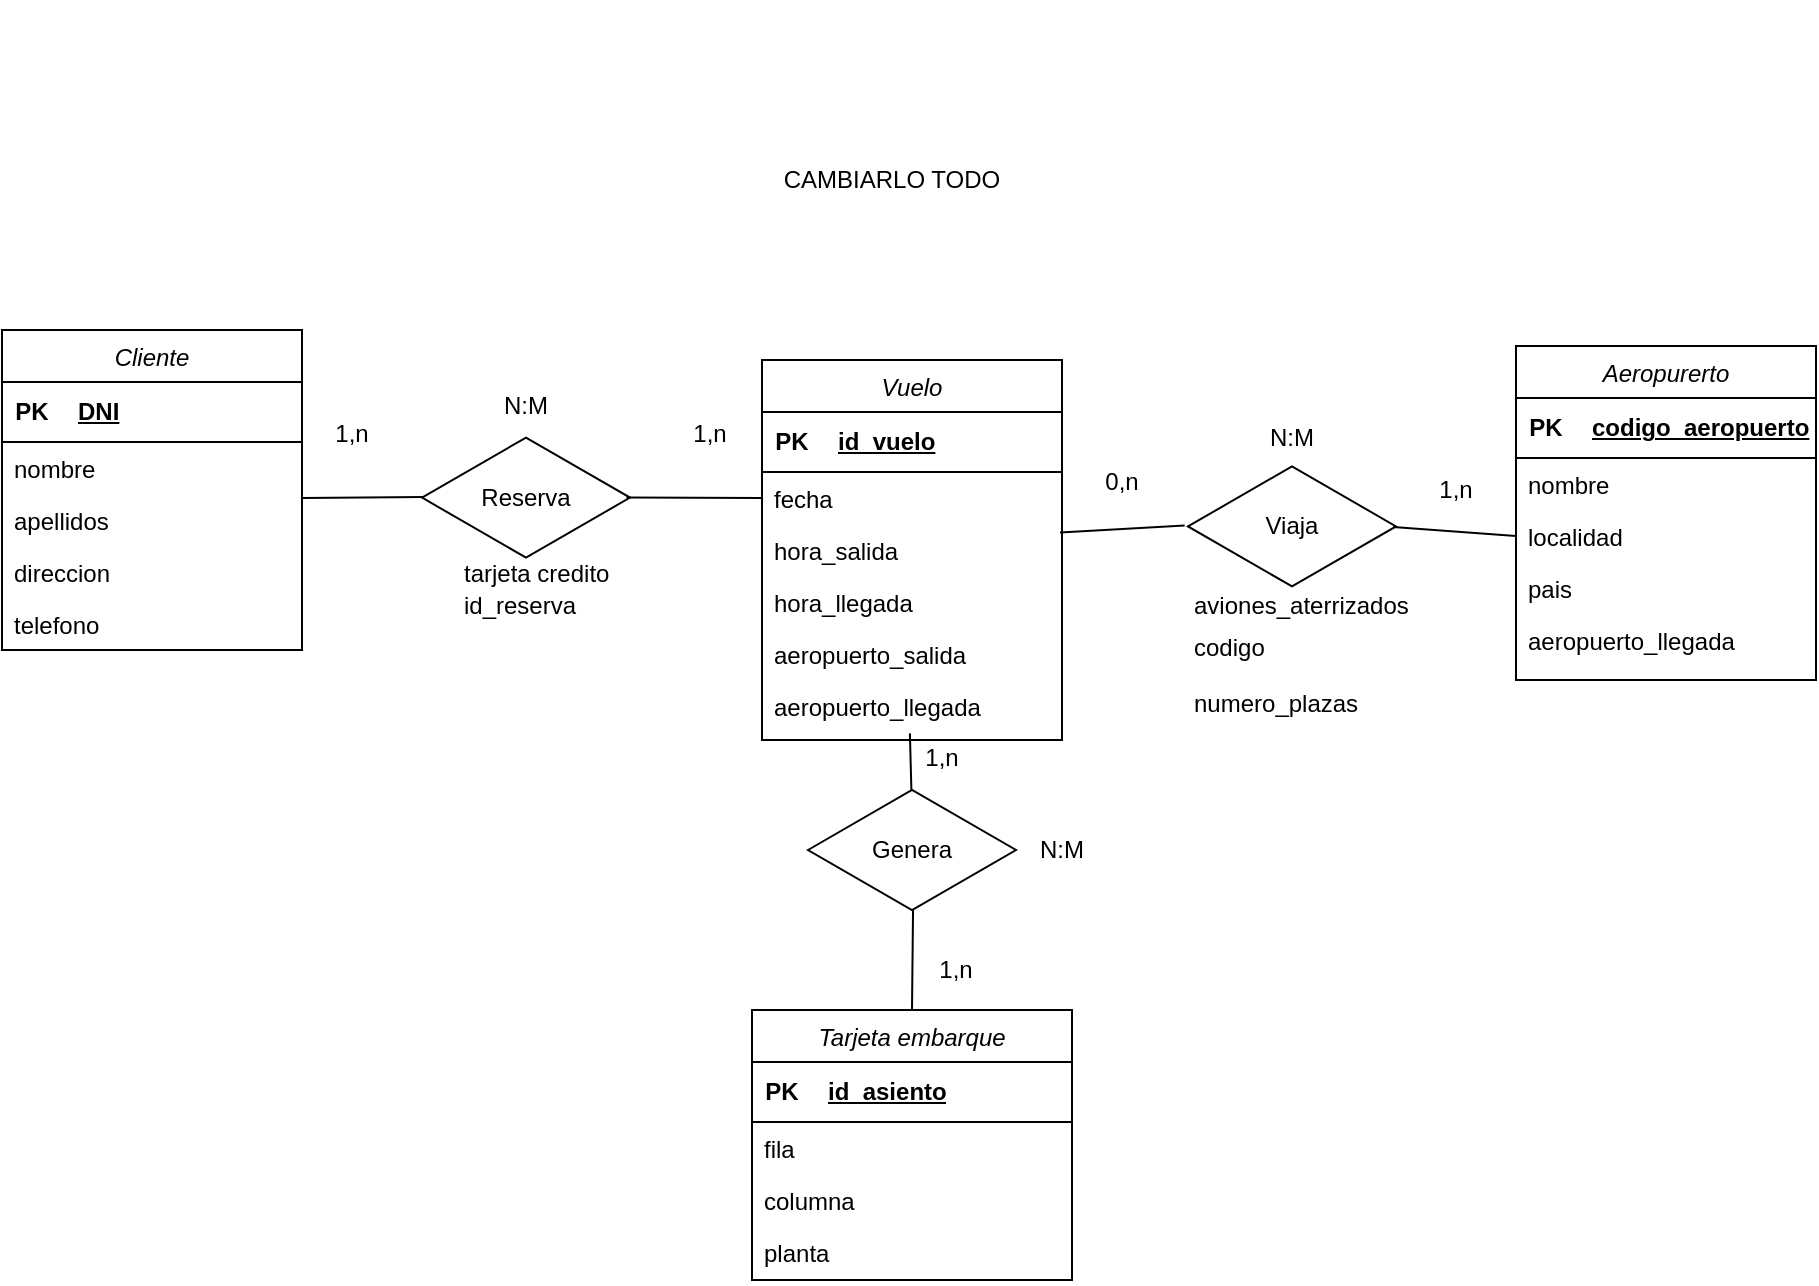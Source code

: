 <mxfile version="22.0.4" type="github">
  <diagram id="C5RBs43oDa-KdzZeNtuy" name="Page-1">
    <mxGraphModel dx="1434" dy="1937" grid="1" gridSize="10" guides="1" tooltips="1" connect="1" arrows="1" fold="1" page="1" pageScale="1" pageWidth="827" pageHeight="1169" math="0" shadow="0">
      <root>
        <mxCell id="WIyWlLk6GJQsqaUBKTNV-0" />
        <mxCell id="WIyWlLk6GJQsqaUBKTNV-1" parent="WIyWlLk6GJQsqaUBKTNV-0" />
        <mxCell id="zkfFHV4jXpPFQw0GAbJ--0" value="Vuelo" style="swimlane;fontStyle=2;align=center;verticalAlign=top;childLayout=stackLayout;horizontal=1;startSize=26;horizontalStack=0;resizeParent=1;resizeLast=0;collapsible=1;marginBottom=0;rounded=0;shadow=0;strokeWidth=1;" parent="WIyWlLk6GJQsqaUBKTNV-1" vertex="1">
          <mxGeometry x="450" y="130" width="150" height="190" as="geometry">
            <mxRectangle x="230" y="140" width="160" height="26" as="alternateBounds" />
          </mxGeometry>
        </mxCell>
        <mxCell id="YsVu7HpBOP6hkLR7kdbf-8" value="" style="shape=table;startSize=0;container=1;collapsible=1;childLayout=tableLayout;fixedRows=1;rowLines=0;fontStyle=0;align=center;resizeLast=1;strokeColor=none;fillColor=none;collapsible=0;" parent="zkfFHV4jXpPFQw0GAbJ--0" vertex="1">
          <mxGeometry y="26" width="150" height="30" as="geometry" />
        </mxCell>
        <mxCell id="YsVu7HpBOP6hkLR7kdbf-9" value="" style="shape=tableRow;horizontal=0;startSize=0;swimlaneHead=0;swimlaneBody=0;fillColor=none;collapsible=0;dropTarget=0;points=[[0,0.5],[1,0.5]];portConstraint=eastwest;top=0;left=0;right=0;bottom=1;" parent="YsVu7HpBOP6hkLR7kdbf-8" vertex="1">
          <mxGeometry width="150" height="30" as="geometry" />
        </mxCell>
        <mxCell id="YsVu7HpBOP6hkLR7kdbf-10" value="PK" style="shape=partialRectangle;connectable=0;fillColor=none;top=0;left=0;bottom=0;right=0;fontStyle=1;overflow=hidden;whiteSpace=wrap;html=1;" parent="YsVu7HpBOP6hkLR7kdbf-9" vertex="1">
          <mxGeometry width="30" height="30" as="geometry">
            <mxRectangle width="30" height="30" as="alternateBounds" />
          </mxGeometry>
        </mxCell>
        <mxCell id="YsVu7HpBOP6hkLR7kdbf-11" value="id_vuelo" style="shape=partialRectangle;connectable=0;fillColor=none;top=0;left=0;bottom=0;right=0;align=left;spacingLeft=6;fontStyle=5;overflow=hidden;whiteSpace=wrap;html=1;" parent="YsVu7HpBOP6hkLR7kdbf-9" vertex="1">
          <mxGeometry x="30" width="120" height="30" as="geometry">
            <mxRectangle width="120" height="30" as="alternateBounds" />
          </mxGeometry>
        </mxCell>
        <mxCell id="zkfFHV4jXpPFQw0GAbJ--2" value="fecha" style="text;align=left;verticalAlign=top;spacingLeft=4;spacingRight=4;overflow=hidden;rotatable=0;points=[[0,0.5],[1,0.5]];portConstraint=eastwest;rounded=0;shadow=0;html=0;" parent="zkfFHV4jXpPFQw0GAbJ--0" vertex="1">
          <mxGeometry y="56" width="150" height="26" as="geometry" />
        </mxCell>
        <mxCell id="zkfFHV4jXpPFQw0GAbJ--3" value="hora_salida" style="text;align=left;verticalAlign=top;spacingLeft=4;spacingRight=4;overflow=hidden;rotatable=0;points=[[0,0.5],[1,0.5]];portConstraint=eastwest;rounded=0;shadow=0;html=0;" parent="zkfFHV4jXpPFQw0GAbJ--0" vertex="1">
          <mxGeometry y="82" width="150" height="26" as="geometry" />
        </mxCell>
        <mxCell id="EzvUGjrrQBkVYkl8ZG3M-45" value="hora_llegada" style="text;align=left;verticalAlign=top;spacingLeft=4;spacingRight=4;overflow=hidden;rotatable=0;points=[[0,0.5],[1,0.5]];portConstraint=eastwest;" parent="zkfFHV4jXpPFQw0GAbJ--0" vertex="1">
          <mxGeometry y="108" width="150" height="26" as="geometry" />
        </mxCell>
        <mxCell id="EzvUGjrrQBkVYkl8ZG3M-46" value="aeropuerto_salida" style="text;align=left;verticalAlign=top;spacingLeft=4;spacingRight=4;overflow=hidden;rotatable=0;points=[[0,0.5],[1,0.5]];portConstraint=eastwest;" parent="zkfFHV4jXpPFQw0GAbJ--0" vertex="1">
          <mxGeometry y="134" width="150" height="26" as="geometry" />
        </mxCell>
        <mxCell id="zkfFHV4jXpPFQw0GAbJ--1" value="aeropuerto_llegada" style="text;align=left;verticalAlign=top;spacingLeft=4;spacingRight=4;overflow=hidden;rotatable=0;points=[[0,0.5],[1,0.5]];portConstraint=eastwest;" parent="zkfFHV4jXpPFQw0GAbJ--0" vertex="1">
          <mxGeometry y="160" width="150" height="26" as="geometry" />
        </mxCell>
        <mxCell id="EzvUGjrrQBkVYkl8ZG3M-3" value="Cliente" style="swimlane;fontStyle=2;align=center;verticalAlign=top;childLayout=stackLayout;horizontal=1;startSize=26;horizontalStack=0;resizeParent=1;resizeLast=0;collapsible=1;marginBottom=0;rounded=0;shadow=0;strokeWidth=1;" parent="WIyWlLk6GJQsqaUBKTNV-1" vertex="1">
          <mxGeometry x="70" y="115" width="150" height="160" as="geometry">
            <mxRectangle x="230" y="140" width="160" height="26" as="alternateBounds" />
          </mxGeometry>
        </mxCell>
        <mxCell id="YsVu7HpBOP6hkLR7kdbf-0" value="" style="shape=table;startSize=0;container=1;collapsible=1;childLayout=tableLayout;fixedRows=1;rowLines=0;fontStyle=0;align=center;resizeLast=1;strokeColor=none;fillColor=none;collapsible=0;" parent="EzvUGjrrQBkVYkl8ZG3M-3" vertex="1">
          <mxGeometry y="26" width="150" height="30" as="geometry" />
        </mxCell>
        <mxCell id="YsVu7HpBOP6hkLR7kdbf-1" value="" style="shape=tableRow;horizontal=0;startSize=0;swimlaneHead=0;swimlaneBody=0;fillColor=none;collapsible=0;dropTarget=0;points=[[0,0.5],[1,0.5]];portConstraint=eastwest;top=0;left=0;right=0;bottom=1;" parent="YsVu7HpBOP6hkLR7kdbf-0" vertex="1">
          <mxGeometry width="150" height="30" as="geometry" />
        </mxCell>
        <mxCell id="YsVu7HpBOP6hkLR7kdbf-2" value="PK" style="shape=partialRectangle;connectable=0;fillColor=none;top=0;left=0;bottom=0;right=0;fontStyle=1;overflow=hidden;whiteSpace=wrap;html=1;" parent="YsVu7HpBOP6hkLR7kdbf-1" vertex="1">
          <mxGeometry width="30" height="30" as="geometry">
            <mxRectangle width="30" height="30" as="alternateBounds" />
          </mxGeometry>
        </mxCell>
        <mxCell id="YsVu7HpBOP6hkLR7kdbf-3" value="DNI" style="shape=partialRectangle;connectable=0;fillColor=none;top=0;left=0;bottom=0;right=0;align=left;spacingLeft=6;fontStyle=5;overflow=hidden;whiteSpace=wrap;html=1;" parent="YsVu7HpBOP6hkLR7kdbf-1" vertex="1">
          <mxGeometry x="30" width="120" height="30" as="geometry">
            <mxRectangle width="120" height="30" as="alternateBounds" />
          </mxGeometry>
        </mxCell>
        <mxCell id="EzvUGjrrQBkVYkl8ZG3M-5" value="nombre" style="text;align=left;verticalAlign=top;spacingLeft=4;spacingRight=4;overflow=hidden;rotatable=0;points=[[0,0.5],[1,0.5]];portConstraint=eastwest;rounded=0;shadow=0;html=0;" parent="EzvUGjrrQBkVYkl8ZG3M-3" vertex="1">
          <mxGeometry y="56" width="150" height="26" as="geometry" />
        </mxCell>
        <mxCell id="EzvUGjrrQBkVYkl8ZG3M-41" value="apellidos" style="text;align=left;verticalAlign=top;spacingLeft=4;spacingRight=4;overflow=hidden;rotatable=0;points=[[0,0.5],[1,0.5]];portConstraint=eastwest;rounded=0;shadow=0;html=0;" parent="EzvUGjrrQBkVYkl8ZG3M-3" vertex="1">
          <mxGeometry y="82" width="150" height="26" as="geometry" />
        </mxCell>
        <mxCell id="EzvUGjrrQBkVYkl8ZG3M-42" value="direccion" style="text;align=left;verticalAlign=top;spacingLeft=4;spacingRight=4;overflow=hidden;rotatable=0;points=[[0,0.5],[1,0.5]];portConstraint=eastwest;rounded=0;shadow=0;html=0;" parent="EzvUGjrrQBkVYkl8ZG3M-3" vertex="1">
          <mxGeometry y="108" width="150" height="26" as="geometry" />
        </mxCell>
        <mxCell id="EzvUGjrrQBkVYkl8ZG3M-6" value="telefono" style="text;align=left;verticalAlign=top;spacingLeft=4;spacingRight=4;overflow=hidden;rotatable=0;points=[[0,0.5],[1,0.5]];portConstraint=eastwest;rounded=0;shadow=0;html=0;" parent="EzvUGjrrQBkVYkl8ZG3M-3" vertex="1">
          <mxGeometry y="134" width="150" height="26" as="geometry" />
        </mxCell>
        <mxCell id="EzvUGjrrQBkVYkl8ZG3M-8" value="Tarjeta embarque" style="swimlane;fontStyle=2;align=center;verticalAlign=top;childLayout=stackLayout;horizontal=1;startSize=26;horizontalStack=0;resizeParent=1;resizeLast=0;collapsible=1;marginBottom=0;rounded=0;shadow=0;strokeWidth=1;" parent="WIyWlLk6GJQsqaUBKTNV-1" vertex="1">
          <mxGeometry x="445" y="455" width="160" height="135" as="geometry">
            <mxRectangle x="230" y="140" width="160" height="26" as="alternateBounds" />
          </mxGeometry>
        </mxCell>
        <mxCell id="YsVu7HpBOP6hkLR7kdbf-4" value="" style="shape=table;startSize=0;container=1;collapsible=1;childLayout=tableLayout;fixedRows=1;rowLines=0;fontStyle=0;align=center;resizeLast=1;strokeColor=none;fillColor=none;collapsible=0;" parent="EzvUGjrrQBkVYkl8ZG3M-8" vertex="1">
          <mxGeometry y="26" width="160" height="30" as="geometry" />
        </mxCell>
        <mxCell id="YsVu7HpBOP6hkLR7kdbf-5" value="" style="shape=tableRow;horizontal=0;startSize=0;swimlaneHead=0;swimlaneBody=0;fillColor=none;collapsible=0;dropTarget=0;points=[[0,0.5],[1,0.5]];portConstraint=eastwest;top=0;left=0;right=0;bottom=1;" parent="YsVu7HpBOP6hkLR7kdbf-4" vertex="1">
          <mxGeometry width="160" height="30" as="geometry" />
        </mxCell>
        <mxCell id="YsVu7HpBOP6hkLR7kdbf-6" value="PK" style="shape=partialRectangle;connectable=0;fillColor=none;top=0;left=0;bottom=0;right=0;fontStyle=1;overflow=hidden;whiteSpace=wrap;html=1;" parent="YsVu7HpBOP6hkLR7kdbf-5" vertex="1">
          <mxGeometry width="30" height="30" as="geometry">
            <mxRectangle width="30" height="30" as="alternateBounds" />
          </mxGeometry>
        </mxCell>
        <mxCell id="YsVu7HpBOP6hkLR7kdbf-7" value="id_asiento" style="shape=partialRectangle;connectable=0;fillColor=none;top=0;left=0;bottom=0;right=0;align=left;spacingLeft=6;fontStyle=5;overflow=hidden;whiteSpace=wrap;html=1;" parent="YsVu7HpBOP6hkLR7kdbf-5" vertex="1">
          <mxGeometry x="30" width="130" height="30" as="geometry">
            <mxRectangle width="130" height="30" as="alternateBounds" />
          </mxGeometry>
        </mxCell>
        <mxCell id="EzvUGjrrQBkVYkl8ZG3M-10" value="fila" style="text;align=left;verticalAlign=top;spacingLeft=4;spacingRight=4;overflow=hidden;rotatable=0;points=[[0,0.5],[1,0.5]];portConstraint=eastwest;rounded=0;shadow=0;html=0;" parent="EzvUGjrrQBkVYkl8ZG3M-8" vertex="1">
          <mxGeometry y="56" width="160" height="26" as="geometry" />
        </mxCell>
        <mxCell id="EzvUGjrrQBkVYkl8ZG3M-38" value="columna" style="text;align=left;verticalAlign=top;spacingLeft=4;spacingRight=4;overflow=hidden;rotatable=0;points=[[0,0.5],[1,0.5]];portConstraint=eastwest;rounded=0;shadow=0;html=0;" parent="EzvUGjrrQBkVYkl8ZG3M-8" vertex="1">
          <mxGeometry y="82" width="160" height="26" as="geometry" />
        </mxCell>
        <mxCell id="EzvUGjrrQBkVYkl8ZG3M-39" value="planta" style="text;align=left;verticalAlign=top;spacingLeft=4;spacingRight=4;overflow=hidden;rotatable=0;points=[[0,0.5],[1,0.5]];portConstraint=eastwest;rounded=0;shadow=0;html=0;" parent="EzvUGjrrQBkVYkl8ZG3M-8" vertex="1">
          <mxGeometry y="108" width="160" height="26" as="geometry" />
        </mxCell>
        <mxCell id="EzvUGjrrQBkVYkl8ZG3M-19" value="" style="html=1;whiteSpace=wrap;aspect=fixed;shape=isoRectangle;" parent="WIyWlLk6GJQsqaUBKTNV-1" vertex="1">
          <mxGeometry x="280" y="167.6" width="104" height="62.4" as="geometry" />
        </mxCell>
        <mxCell id="EzvUGjrrQBkVYkl8ZG3M-20" value="Reserva" style="text;html=1;strokeColor=none;fillColor=none;align=center;verticalAlign=middle;whiteSpace=wrap;rounded=0;" parent="WIyWlLk6GJQsqaUBKTNV-1" vertex="1">
          <mxGeometry x="308" y="190.7" width="48" height="16.2" as="geometry" />
        </mxCell>
        <mxCell id="EzvUGjrrQBkVYkl8ZG3M-22" value="" style="endArrow=none;html=1;rounded=0;entryX=1;entryY=0.5;entryDx=0;entryDy=0;exitX=0.007;exitY=0.496;exitDx=0;exitDy=0;exitPerimeter=0;" parent="WIyWlLk6GJQsqaUBKTNV-1" source="EzvUGjrrQBkVYkl8ZG3M-19" edge="1">
          <mxGeometry width="50" height="50" relative="1" as="geometry">
            <mxPoint x="250" y="260" as="sourcePoint" />
            <mxPoint x="220" y="199" as="targetPoint" />
          </mxGeometry>
        </mxCell>
        <mxCell id="EzvUGjrrQBkVYkl8ZG3M-23" value="" style="endArrow=none;html=1;rounded=0;entryX=0;entryY=0.5;entryDx=0;entryDy=0;exitX=0.983;exitY=0.499;exitDx=0;exitDy=0;exitPerimeter=0;" parent="WIyWlLk6GJQsqaUBKTNV-1" source="EzvUGjrrQBkVYkl8ZG3M-19" edge="1">
          <mxGeometry width="50" height="50" relative="1" as="geometry">
            <mxPoint x="301" y="185" as="sourcePoint" />
            <mxPoint x="450" y="199" as="targetPoint" />
          </mxGeometry>
        </mxCell>
        <mxCell id="EzvUGjrrQBkVYkl8ZG3M-24" value="1,n" style="text;html=1;strokeColor=none;fillColor=none;align=center;verticalAlign=middle;whiteSpace=wrap;rounded=0;" parent="WIyWlLk6GJQsqaUBKTNV-1" vertex="1">
          <mxGeometry x="220" y="154" width="50" height="26" as="geometry" />
        </mxCell>
        <mxCell id="EzvUGjrrQBkVYkl8ZG3M-25" value="1,n" style="text;html=1;strokeColor=none;fillColor=none;align=center;verticalAlign=middle;whiteSpace=wrap;rounded=0;" parent="WIyWlLk6GJQsqaUBKTNV-1" vertex="1">
          <mxGeometry x="394" y="152" width="60" height="30" as="geometry" />
        </mxCell>
        <mxCell id="EzvUGjrrQBkVYkl8ZG3M-26" value="N:M" style="text;html=1;strokeColor=none;fillColor=none;align=center;verticalAlign=middle;whiteSpace=wrap;rounded=0;" parent="WIyWlLk6GJQsqaUBKTNV-1" vertex="1">
          <mxGeometry x="302" y="137.6" width="60" height="30" as="geometry" />
        </mxCell>
        <mxCell id="EzvUGjrrQBkVYkl8ZG3M-30" value="" style="html=1;whiteSpace=wrap;aspect=fixed;shape=isoRectangle;" parent="WIyWlLk6GJQsqaUBKTNV-1" vertex="1">
          <mxGeometry x="473" y="343.8" width="104" height="62.4" as="geometry" />
        </mxCell>
        <mxCell id="EzvUGjrrQBkVYkl8ZG3M-31" value="Genera" style="text;html=1;strokeColor=none;fillColor=none;align=center;verticalAlign=middle;whiteSpace=wrap;rounded=0;" parent="WIyWlLk6GJQsqaUBKTNV-1" vertex="1">
          <mxGeometry x="495" y="360" width="60" height="30" as="geometry" />
        </mxCell>
        <mxCell id="EzvUGjrrQBkVYkl8ZG3M-32" value="" style="endArrow=none;html=1;rounded=0;entryX=0.497;entryY=0.016;entryDx=0;entryDy=0;exitX=0.493;exitY=1.026;exitDx=0;exitDy=0;exitPerimeter=0;entryPerimeter=0;" parent="WIyWlLk6GJQsqaUBKTNV-1" source="zkfFHV4jXpPFQw0GAbJ--1" target="EzvUGjrrQBkVYkl8ZG3M-30" edge="1">
          <mxGeometry width="50" height="50" relative="1" as="geometry">
            <mxPoint x="516" y="276" as="sourcePoint" />
            <mxPoint x="445" y="270" as="targetPoint" />
          </mxGeometry>
        </mxCell>
        <mxCell id="EzvUGjrrQBkVYkl8ZG3M-33" value="" style="endArrow=none;html=1;rounded=0;entryX=0.5;entryY=0;entryDx=0;entryDy=0;exitX=0.505;exitY=0.982;exitDx=0;exitDy=0;exitPerimeter=0;" parent="WIyWlLk6GJQsqaUBKTNV-1" source="EzvUGjrrQBkVYkl8ZG3M-30" target="EzvUGjrrQBkVYkl8ZG3M-8" edge="1">
          <mxGeometry width="50" height="50" relative="1" as="geometry">
            <mxPoint x="534" y="271" as="sourcePoint" />
            <mxPoint x="535" y="301" as="targetPoint" />
          </mxGeometry>
        </mxCell>
        <mxCell id="EzvUGjrrQBkVYkl8ZG3M-35" value="1,n" style="text;html=1;strokeColor=none;fillColor=none;align=center;verticalAlign=middle;whiteSpace=wrap;rounded=0;" parent="WIyWlLk6GJQsqaUBKTNV-1" vertex="1">
          <mxGeometry x="517" y="420" width="60" height="30" as="geometry" />
        </mxCell>
        <mxCell id="EzvUGjrrQBkVYkl8ZG3M-36" value="1,n" style="text;html=1;strokeColor=none;fillColor=none;align=center;verticalAlign=middle;whiteSpace=wrap;rounded=0;" parent="WIyWlLk6GJQsqaUBKTNV-1" vertex="1">
          <mxGeometry x="510" y="313.8" width="60" height="30" as="geometry" />
        </mxCell>
        <mxCell id="EzvUGjrrQBkVYkl8ZG3M-37" value="N:M" style="text;html=1;strokeColor=none;fillColor=none;align=center;verticalAlign=middle;whiteSpace=wrap;rounded=0;" parent="WIyWlLk6GJQsqaUBKTNV-1" vertex="1">
          <mxGeometry x="570" y="360" width="60" height="30" as="geometry" />
        </mxCell>
        <mxCell id="EzvUGjrrQBkVYkl8ZG3M-44" value="tarjeta credito" style="text;align=left;verticalAlign=top;spacingLeft=4;spacingRight=4;overflow=hidden;rotatable=0;points=[[0,0.5],[1,0.5]];portConstraint=eastwest;rounded=0;shadow=0;html=0;" parent="WIyWlLk6GJQsqaUBKTNV-1" vertex="1">
          <mxGeometry x="295" y="223" width="150" height="26" as="geometry" />
        </mxCell>
        <mxCell id="EzvUGjrrQBkVYkl8ZG3M-9" value="id_reserva" style="text;align=left;verticalAlign=top;spacingLeft=4;spacingRight=4;overflow=hidden;rotatable=0;points=[[0,0.5],[1,0.5]];portConstraint=eastwest;" parent="WIyWlLk6GJQsqaUBKTNV-1" vertex="1">
          <mxGeometry x="295" y="239.2" width="160" height="26" as="geometry" />
        </mxCell>
        <mxCell id="EzvUGjrrQBkVYkl8ZG3M-48" value="" style="html=1;whiteSpace=wrap;aspect=fixed;shape=isoRectangle;" parent="WIyWlLk6GJQsqaUBKTNV-1" vertex="1">
          <mxGeometry x="663" y="182" width="104" height="62.4" as="geometry" />
        </mxCell>
        <mxCell id="EzvUGjrrQBkVYkl8ZG3M-49" value="Aeropurerto" style="swimlane;fontStyle=2;align=center;verticalAlign=top;childLayout=stackLayout;horizontal=1;startSize=26;horizontalStack=0;resizeParent=1;resizeLast=0;collapsible=1;marginBottom=0;rounded=0;shadow=0;strokeWidth=1;" parent="WIyWlLk6GJQsqaUBKTNV-1" vertex="1">
          <mxGeometry x="827" y="123" width="150" height="167" as="geometry">
            <mxRectangle x="230" y="140" width="160" height="26" as="alternateBounds" />
          </mxGeometry>
        </mxCell>
        <mxCell id="YsVu7HpBOP6hkLR7kdbf-12" value="" style="shape=table;startSize=0;container=1;collapsible=1;childLayout=tableLayout;fixedRows=1;rowLines=0;fontStyle=0;align=center;resizeLast=1;strokeColor=none;fillColor=none;collapsible=0;" parent="EzvUGjrrQBkVYkl8ZG3M-49" vertex="1">
          <mxGeometry y="26" width="150" height="30" as="geometry" />
        </mxCell>
        <mxCell id="YsVu7HpBOP6hkLR7kdbf-13" value="" style="shape=tableRow;horizontal=0;startSize=0;swimlaneHead=0;swimlaneBody=0;fillColor=none;collapsible=0;dropTarget=0;points=[[0,0.5],[1,0.5]];portConstraint=eastwest;top=0;left=0;right=0;bottom=1;" parent="YsVu7HpBOP6hkLR7kdbf-12" vertex="1">
          <mxGeometry width="150" height="30" as="geometry" />
        </mxCell>
        <mxCell id="YsVu7HpBOP6hkLR7kdbf-14" value="PK" style="shape=partialRectangle;connectable=0;fillColor=none;top=0;left=0;bottom=0;right=0;fontStyle=1;overflow=hidden;whiteSpace=wrap;html=1;" parent="YsVu7HpBOP6hkLR7kdbf-13" vertex="1">
          <mxGeometry width="30" height="30" as="geometry">
            <mxRectangle width="30" height="30" as="alternateBounds" />
          </mxGeometry>
        </mxCell>
        <mxCell id="YsVu7HpBOP6hkLR7kdbf-15" value="codigo_aeropuerto" style="shape=partialRectangle;connectable=0;fillColor=none;top=0;left=0;bottom=0;right=0;align=left;spacingLeft=6;fontStyle=5;overflow=hidden;whiteSpace=wrap;html=1;" parent="YsVu7HpBOP6hkLR7kdbf-13" vertex="1">
          <mxGeometry x="30" width="120" height="30" as="geometry">
            <mxRectangle width="120" height="30" as="alternateBounds" />
          </mxGeometry>
        </mxCell>
        <mxCell id="EzvUGjrrQBkVYkl8ZG3M-51" value="nombre" style="text;align=left;verticalAlign=top;spacingLeft=4;spacingRight=4;overflow=hidden;rotatable=0;points=[[0,0.5],[1,0.5]];portConstraint=eastwest;rounded=0;shadow=0;html=0;" parent="EzvUGjrrQBkVYkl8ZG3M-49" vertex="1">
          <mxGeometry y="56" width="150" height="26" as="geometry" />
        </mxCell>
        <mxCell id="EzvUGjrrQBkVYkl8ZG3M-52" value="localidad" style="text;align=left;verticalAlign=top;spacingLeft=4;spacingRight=4;overflow=hidden;rotatable=0;points=[[0,0.5],[1,0.5]];portConstraint=eastwest;rounded=0;shadow=0;html=0;" parent="EzvUGjrrQBkVYkl8ZG3M-49" vertex="1">
          <mxGeometry y="82" width="150" height="26" as="geometry" />
        </mxCell>
        <mxCell id="EzvUGjrrQBkVYkl8ZG3M-53" value="pais" style="text;align=left;verticalAlign=top;spacingLeft=4;spacingRight=4;overflow=hidden;rotatable=0;points=[[0,0.5],[1,0.5]];portConstraint=eastwest;" parent="EzvUGjrrQBkVYkl8ZG3M-49" vertex="1">
          <mxGeometry y="108" width="150" height="26" as="geometry" />
        </mxCell>
        <mxCell id="EzvUGjrrQBkVYkl8ZG3M-55" value="aeropuerto_llegada" style="text;align=left;verticalAlign=top;spacingLeft=4;spacingRight=4;overflow=hidden;rotatable=0;points=[[0,0.5],[1,0.5]];portConstraint=eastwest;" parent="EzvUGjrrQBkVYkl8ZG3M-49" vertex="1">
          <mxGeometry y="134" width="150" height="26" as="geometry" />
        </mxCell>
        <mxCell id="EzvUGjrrQBkVYkl8ZG3M-56" value="Viaja" style="text;html=1;strokeColor=none;fillColor=none;align=center;verticalAlign=middle;whiteSpace=wrap;rounded=0;" parent="WIyWlLk6GJQsqaUBKTNV-1" vertex="1">
          <mxGeometry x="685" y="198.2" width="60" height="30" as="geometry" />
        </mxCell>
        <mxCell id="EzvUGjrrQBkVYkl8ZG3M-57" value="" style="endArrow=none;html=1;rounded=0;entryX=1;entryY=0.5;entryDx=0;entryDy=0;exitX=-0.016;exitY=0.492;exitDx=0;exitDy=0;exitPerimeter=0;" parent="WIyWlLk6GJQsqaUBKTNV-1" source="EzvUGjrrQBkVYkl8ZG3M-48" edge="1">
          <mxGeometry width="50" height="50" relative="1" as="geometry">
            <mxPoint x="670" y="222.2" as="sourcePoint" />
            <mxPoint x="599" y="216.2" as="targetPoint" />
          </mxGeometry>
        </mxCell>
        <mxCell id="EzvUGjrrQBkVYkl8ZG3M-58" value="" style="endArrow=none;html=1;rounded=0;entryX=0;entryY=0.5;entryDx=0;entryDy=0;exitX=0.986;exitY=0.505;exitDx=0;exitDy=0;exitPerimeter=0;" parent="WIyWlLk6GJQsqaUBKTNV-1" source="EzvUGjrrQBkVYkl8ZG3M-48" target="EzvUGjrrQBkVYkl8ZG3M-52" edge="1">
          <mxGeometry width="50" height="50" relative="1" as="geometry">
            <mxPoint x="678" y="218" as="sourcePoint" />
            <mxPoint x="609" y="226.2" as="targetPoint" />
          </mxGeometry>
        </mxCell>
        <mxCell id="EzvUGjrrQBkVYkl8ZG3M-59" value="aviones_aterrizados" style="text;align=left;verticalAlign=top;spacingLeft=4;spacingRight=4;overflow=hidden;rotatable=0;points=[[0,0.5],[1,0.5]];portConstraint=eastwest;" parent="WIyWlLk6GJQsqaUBKTNV-1" vertex="1">
          <mxGeometry x="660" y="239.2" width="150" height="26" as="geometry" />
        </mxCell>
        <mxCell id="EzvUGjrrQBkVYkl8ZG3M-60" value="codigo" style="text;align=left;verticalAlign=top;spacingLeft=4;spacingRight=4;overflow=hidden;rotatable=0;points=[[0,0.5],[1,0.5]];portConstraint=eastwest;" parent="WIyWlLk6GJQsqaUBKTNV-1" vertex="1">
          <mxGeometry x="660" y="260" width="150" height="26" as="geometry" />
        </mxCell>
        <mxCell id="EzvUGjrrQBkVYkl8ZG3M-61" value="numero_plazas" style="text;align=left;verticalAlign=top;spacingLeft=4;spacingRight=4;overflow=hidden;rotatable=0;points=[[0,0.5],[1,0.5]];portConstraint=eastwest;" parent="WIyWlLk6GJQsqaUBKTNV-1" vertex="1">
          <mxGeometry x="660" y="287.8" width="150" height="26" as="geometry" />
        </mxCell>
        <mxCell id="EzvUGjrrQBkVYkl8ZG3M-62" value="0,n" style="text;html=1;strokeColor=none;fillColor=none;align=center;verticalAlign=middle;whiteSpace=wrap;rounded=0;" parent="WIyWlLk6GJQsqaUBKTNV-1" vertex="1">
          <mxGeometry x="600" y="176.2" width="60" height="30" as="geometry" />
        </mxCell>
        <mxCell id="EzvUGjrrQBkVYkl8ZG3M-63" value="1,n" style="text;html=1;strokeColor=none;fillColor=none;align=center;verticalAlign=middle;whiteSpace=wrap;rounded=0;" parent="WIyWlLk6GJQsqaUBKTNV-1" vertex="1">
          <mxGeometry x="767" y="180" width="60" height="30" as="geometry" />
        </mxCell>
        <mxCell id="EzvUGjrrQBkVYkl8ZG3M-64" value="N:M" style="text;html=1;strokeColor=none;fillColor=none;align=center;verticalAlign=middle;whiteSpace=wrap;rounded=0;" parent="WIyWlLk6GJQsqaUBKTNV-1" vertex="1">
          <mxGeometry x="685" y="153.8" width="60" height="30" as="geometry" />
        </mxCell>
        <mxCell id="kstQLZmZtY-DnsbuySSh-2" value="CAMBIARLO TODO" style="text;html=1;strokeColor=none;fillColor=none;align=center;verticalAlign=middle;whiteSpace=wrap;rounded=0;" vertex="1" parent="WIyWlLk6GJQsqaUBKTNV-1">
          <mxGeometry x="250" y="-50" width="530" height="180" as="geometry" />
        </mxCell>
      </root>
    </mxGraphModel>
  </diagram>
</mxfile>
